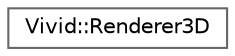 digraph "Graphical Class Hierarchy"
{
 // LATEX_PDF_SIZE
  bgcolor="transparent";
  edge [fontname=Helvetica,fontsize=10,labelfontname=Helvetica,labelfontsize=10];
  node [fontname=Helvetica,fontsize=10,shape=box,height=0.2,width=0.4];
  rankdir="LR";
  Node0 [label="Vivid::Renderer3D",height=0.2,width=0.4,color="grey40", fillcolor="white", style="filled",URL="$class_vivid_1_1_renderer3_d.html",tooltip=" "];
}

